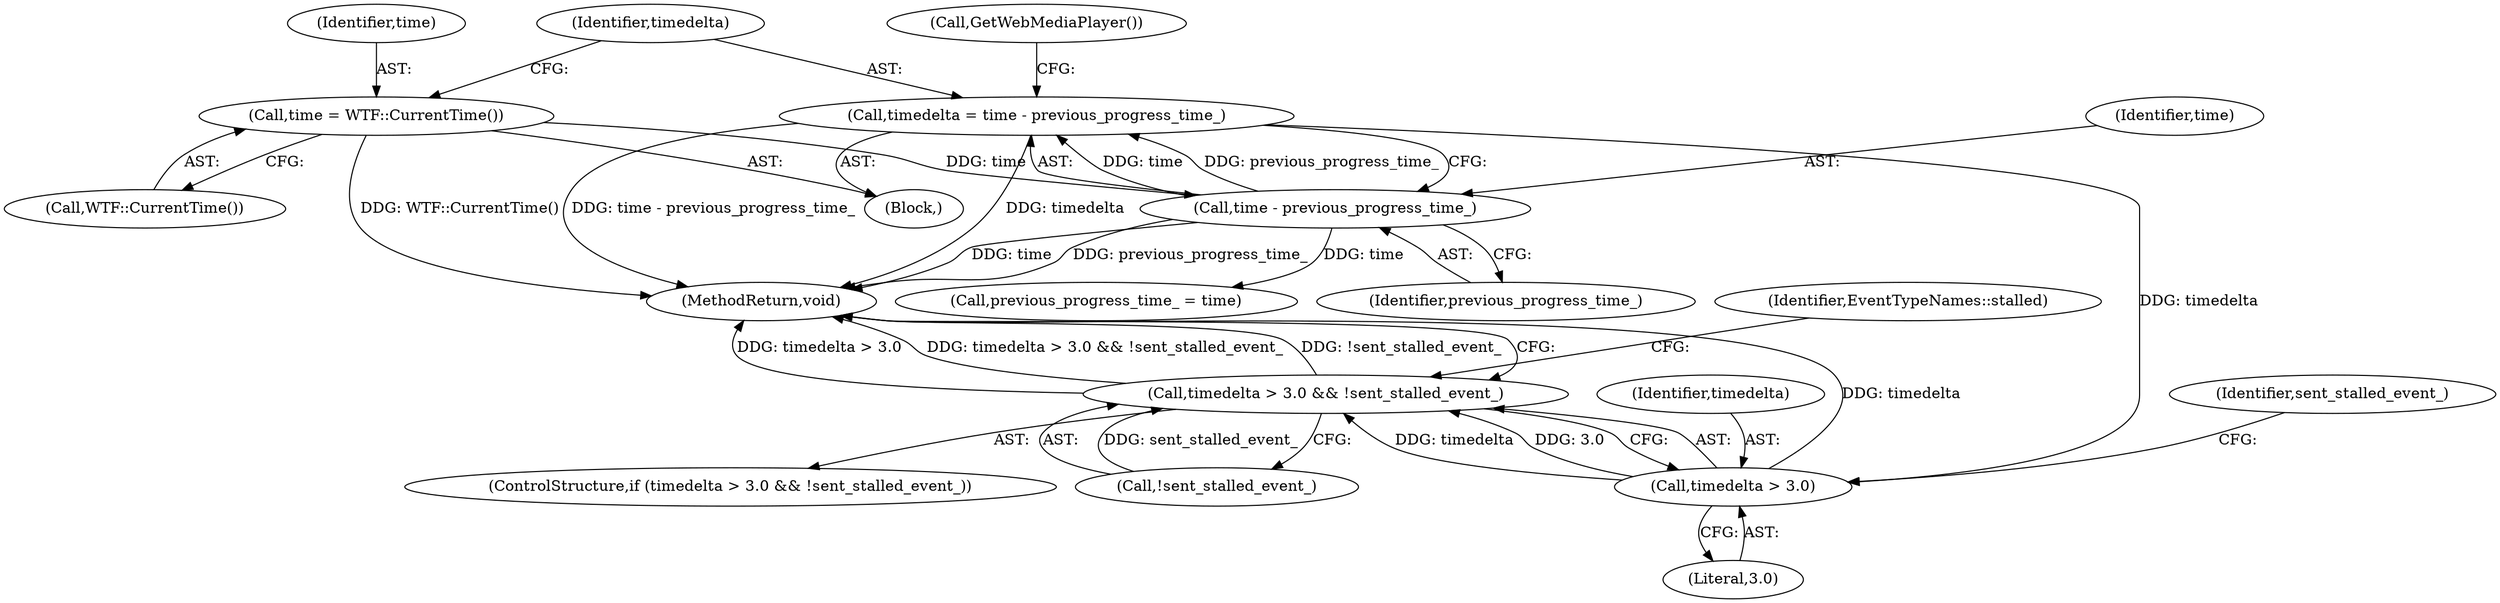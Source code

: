 digraph "0_Chrome_4504a474c069d07104237d0c03bfce7b29a42de6_2@integer" {
"1000120" [label="(Call,timedelta = time - previous_progress_time_)"];
"1000122" [label="(Call,time - previous_progress_time_)"];
"1000116" [label="(Call,time = WTF::CurrentTime())"];
"1000144" [label="(Call,timedelta > 3.0)"];
"1000143" [label="(Call,timedelta > 3.0 && !sent_stalled_event_)"];
"1000122" [label="(Call,time - previous_progress_time_)"];
"1000121" [label="(Identifier,timedelta)"];
"1000142" [label="(ControlStructure,if (timedelta > 3.0 && !sent_stalled_event_))"];
"1000106" [label="(Block,)"];
"1000151" [label="(Identifier,EventTypeNames::stalled)"];
"1000148" [label="(Identifier,sent_stalled_event_)"];
"1000120" [label="(Call,timedelta = time - previous_progress_time_)"];
"1000144" [label="(Call,timedelta > 3.0)"];
"1000123" [label="(Identifier,time)"];
"1000143" [label="(Call,timedelta > 3.0 && !sent_stalled_event_)"];
"1000116" [label="(Call,time = WTF::CurrentTime())"];
"1000124" [label="(Identifier,previous_progress_time_)"];
"1000146" [label="(Literal,3.0)"];
"1000147" [label="(Call,!sent_stalled_event_)"];
"1000157" [label="(MethodReturn,void)"];
"1000127" [label="(Call,GetWebMediaPlayer())"];
"1000118" [label="(Call,WTF::CurrentTime())"];
"1000132" [label="(Call,previous_progress_time_ = time)"];
"1000145" [label="(Identifier,timedelta)"];
"1000117" [label="(Identifier,time)"];
"1000120" -> "1000106"  [label="AST: "];
"1000120" -> "1000122"  [label="CFG: "];
"1000121" -> "1000120"  [label="AST: "];
"1000122" -> "1000120"  [label="AST: "];
"1000127" -> "1000120"  [label="CFG: "];
"1000120" -> "1000157"  [label="DDG: timedelta"];
"1000120" -> "1000157"  [label="DDG: time - previous_progress_time_"];
"1000122" -> "1000120"  [label="DDG: time"];
"1000122" -> "1000120"  [label="DDG: previous_progress_time_"];
"1000120" -> "1000144"  [label="DDG: timedelta"];
"1000122" -> "1000124"  [label="CFG: "];
"1000123" -> "1000122"  [label="AST: "];
"1000124" -> "1000122"  [label="AST: "];
"1000122" -> "1000157"  [label="DDG: time"];
"1000122" -> "1000157"  [label="DDG: previous_progress_time_"];
"1000116" -> "1000122"  [label="DDG: time"];
"1000122" -> "1000132"  [label="DDG: time"];
"1000116" -> "1000106"  [label="AST: "];
"1000116" -> "1000118"  [label="CFG: "];
"1000117" -> "1000116"  [label="AST: "];
"1000118" -> "1000116"  [label="AST: "];
"1000121" -> "1000116"  [label="CFG: "];
"1000116" -> "1000157"  [label="DDG: WTF::CurrentTime()"];
"1000144" -> "1000143"  [label="AST: "];
"1000144" -> "1000146"  [label="CFG: "];
"1000145" -> "1000144"  [label="AST: "];
"1000146" -> "1000144"  [label="AST: "];
"1000148" -> "1000144"  [label="CFG: "];
"1000143" -> "1000144"  [label="CFG: "];
"1000144" -> "1000157"  [label="DDG: timedelta"];
"1000144" -> "1000143"  [label="DDG: timedelta"];
"1000144" -> "1000143"  [label="DDG: 3.0"];
"1000143" -> "1000142"  [label="AST: "];
"1000143" -> "1000147"  [label="CFG: "];
"1000147" -> "1000143"  [label="AST: "];
"1000151" -> "1000143"  [label="CFG: "];
"1000157" -> "1000143"  [label="CFG: "];
"1000143" -> "1000157"  [label="DDG: timedelta > 3.0"];
"1000143" -> "1000157"  [label="DDG: timedelta > 3.0 && !sent_stalled_event_"];
"1000143" -> "1000157"  [label="DDG: !sent_stalled_event_"];
"1000147" -> "1000143"  [label="DDG: sent_stalled_event_"];
}
